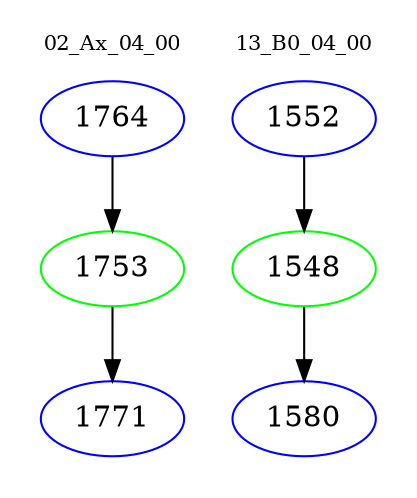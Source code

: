 digraph{
subgraph cluster_0 {
color = white
label = "02_Ax_04_00";
fontsize=10;
T0_1764 [label="1764", color="blue"]
T0_1764 -> T0_1753 [color="black"]
T0_1753 [label="1753", color="green"]
T0_1753 -> T0_1771 [color="black"]
T0_1771 [label="1771", color="blue"]
}
subgraph cluster_1 {
color = white
label = "13_B0_04_00";
fontsize=10;
T1_1552 [label="1552", color="blue"]
T1_1552 -> T1_1548 [color="black"]
T1_1548 [label="1548", color="green"]
T1_1548 -> T1_1580 [color="black"]
T1_1580 [label="1580", color="blue"]
}
}
